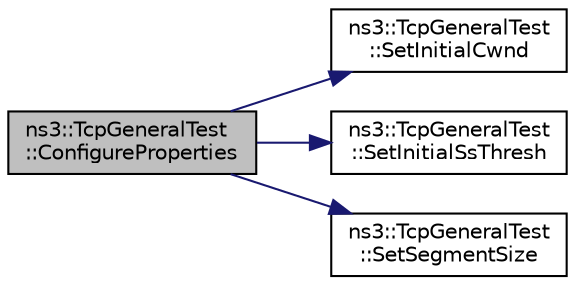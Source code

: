 digraph "ns3::TcpGeneralTest::ConfigureProperties"
{
 // LATEX_PDF_SIZE
  edge [fontname="Helvetica",fontsize="10",labelfontname="Helvetica",labelfontsize="10"];
  node [fontname="Helvetica",fontsize="10",shape=record];
  rankdir="LR";
  Node1 [label="ns3::TcpGeneralTest\l::ConfigureProperties",height=0.2,width=0.4,color="black", fillcolor="grey75", style="filled", fontcolor="black",tooltip="Change the configuration of the socket properties."];
  Node1 -> Node2 [color="midnightblue",fontsize="10",style="solid",fontname="Helvetica"];
  Node2 [label="ns3::TcpGeneralTest\l::SetInitialCwnd",height=0.2,width=0.4,color="black", fillcolor="white", style="filled",URL="$classns3_1_1_tcp_general_test.html#a5a238ea27ee528f984f834e84bfe6e97",tooltip="Forcefully set the initial cwnd."];
  Node1 -> Node3 [color="midnightblue",fontsize="10",style="solid",fontname="Helvetica"];
  Node3 [label="ns3::TcpGeneralTest\l::SetInitialSsThresh",height=0.2,width=0.4,color="black", fillcolor="white", style="filled",URL="$classns3_1_1_tcp_general_test.html#ad5df8836a27fe3c7fa0719c51b2c13d5",tooltip="Forcefully set the initial ssthresh."];
  Node1 -> Node4 [color="midnightblue",fontsize="10",style="solid",fontname="Helvetica"];
  Node4 [label="ns3::TcpGeneralTest\l::SetSegmentSize",height=0.2,width=0.4,color="black", fillcolor="white", style="filled",URL="$classns3_1_1_tcp_general_test.html#afcb6efab7790bc5b054c7323b1ae5664",tooltip="Forcefully set the segment size."];
}
